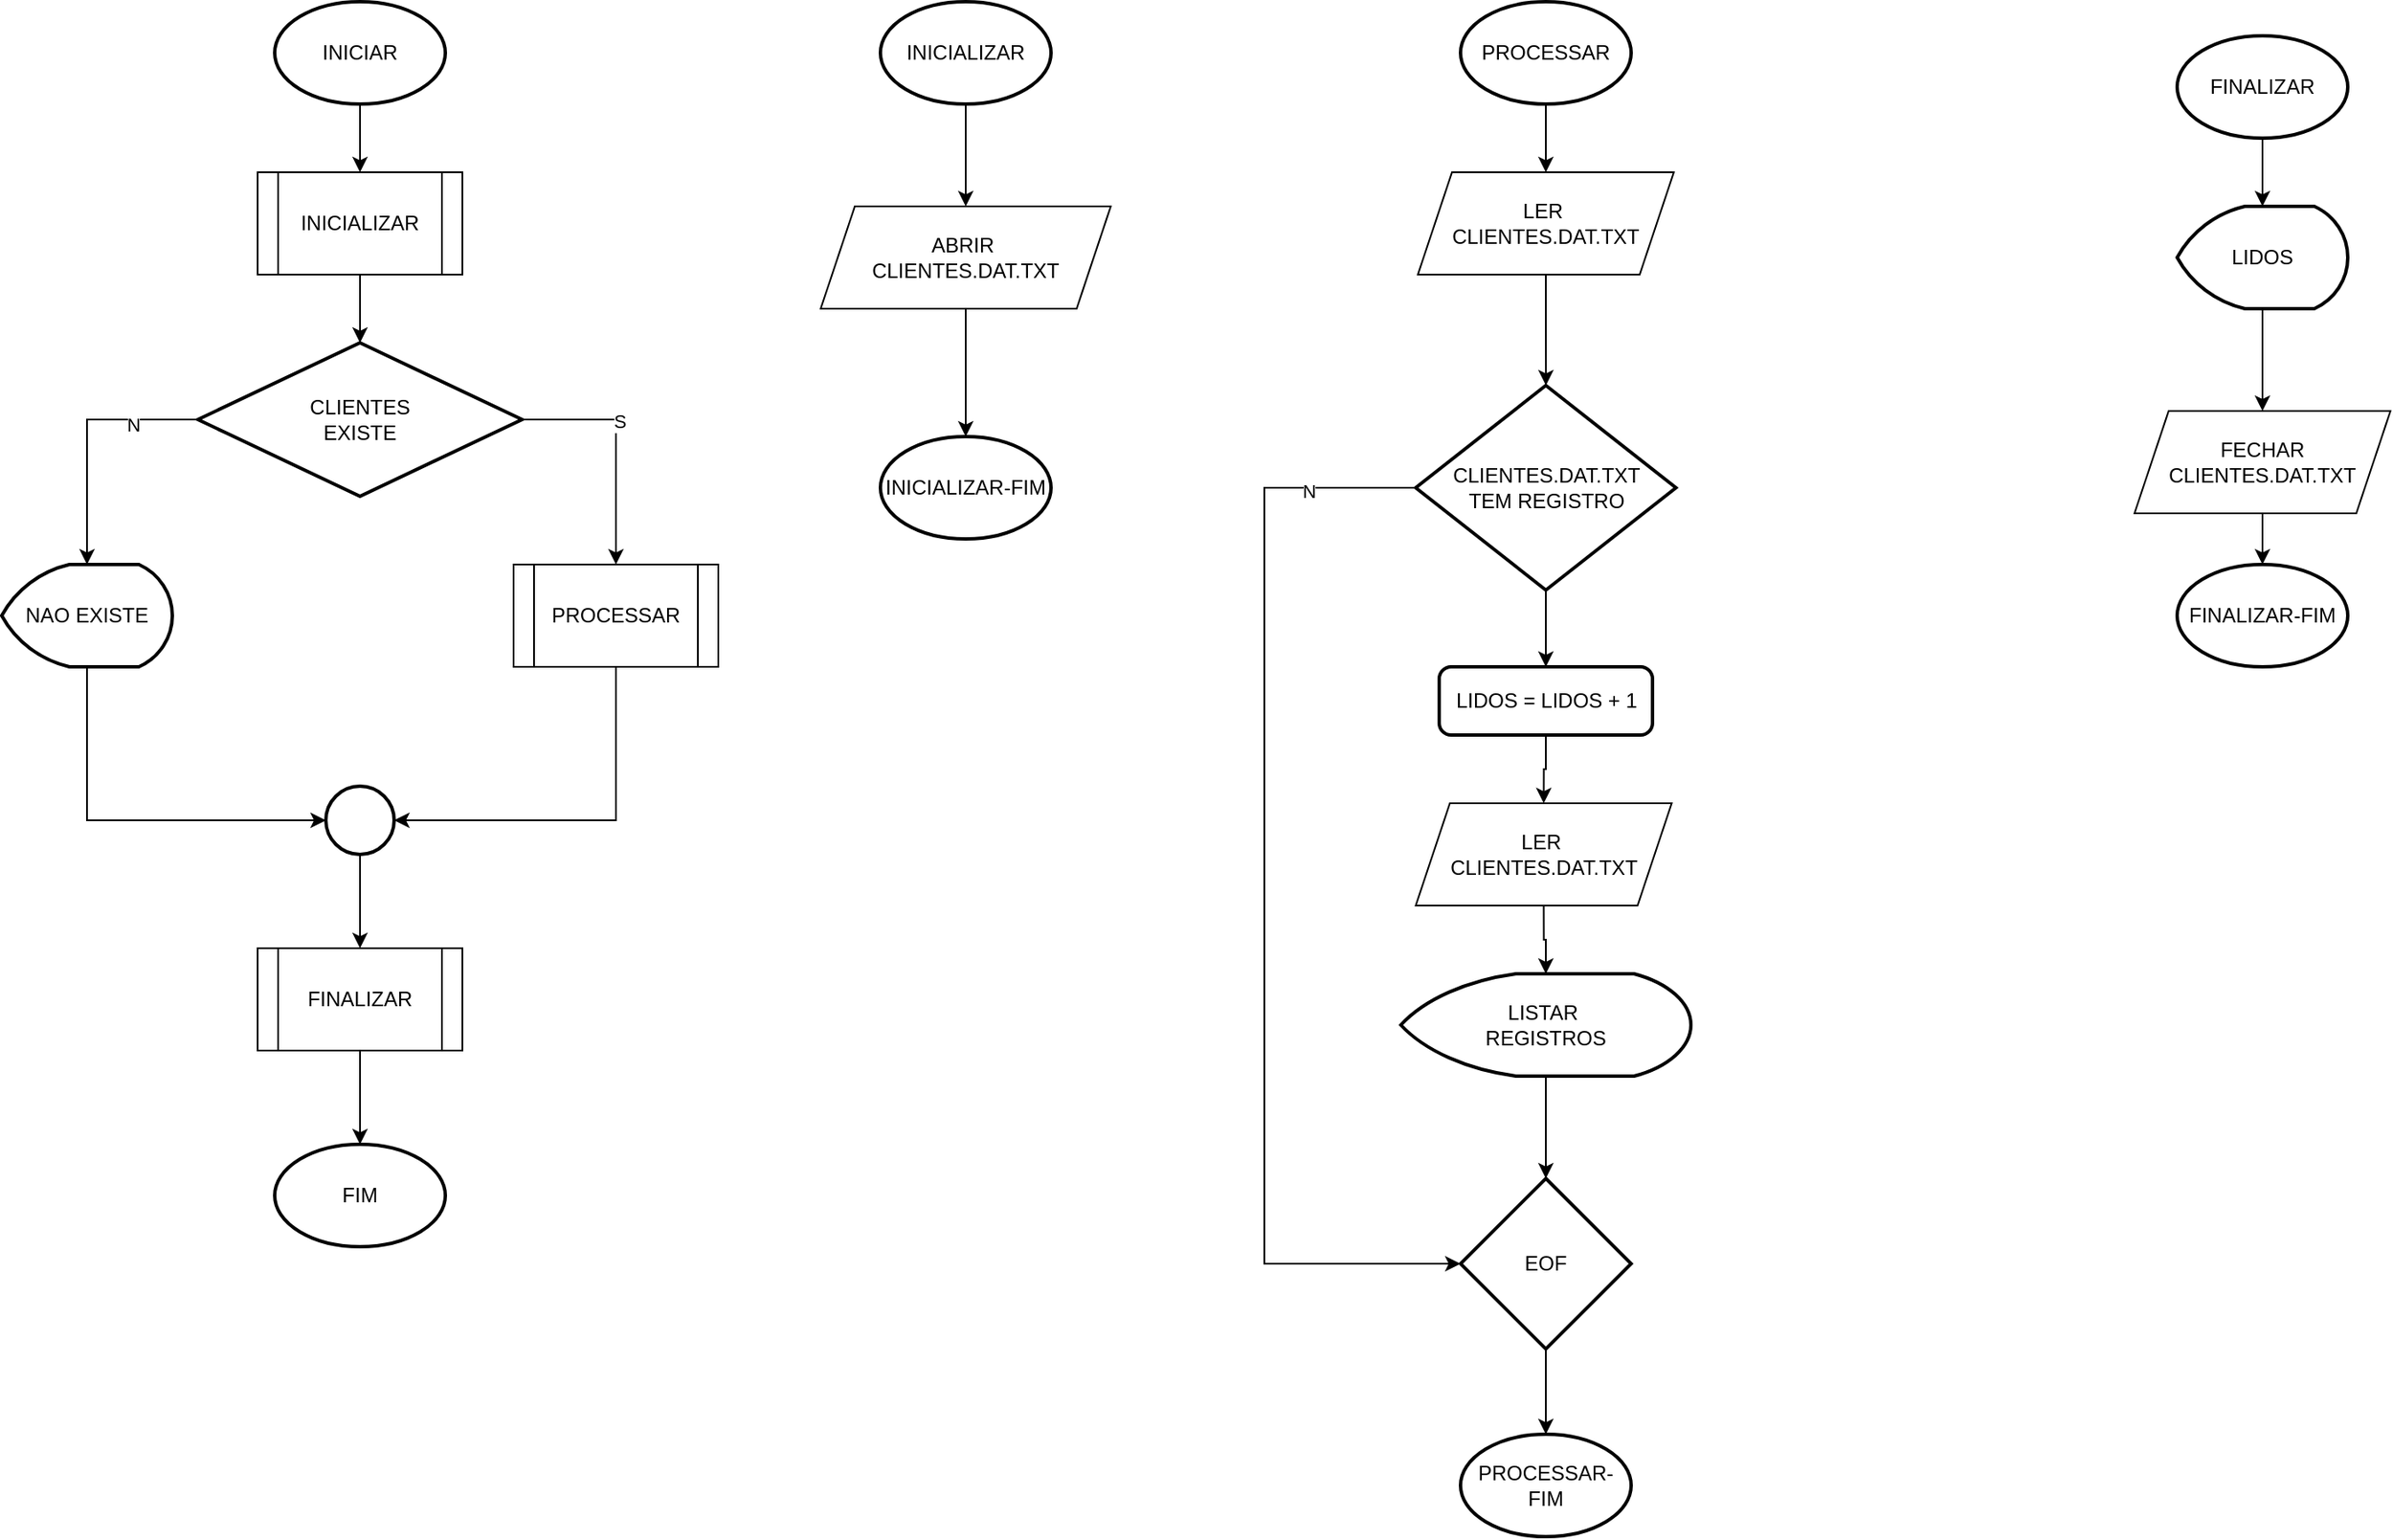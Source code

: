 <mxfile version="24.5.3" type="device">
  <diagram name="Página-1" id="zzv6fzZTe9NkLshAfai-">
    <mxGraphModel dx="1877" dy="629" grid="1" gridSize="10" guides="1" tooltips="1" connect="1" arrows="1" fold="1" page="1" pageScale="1" pageWidth="827" pageHeight="1169" math="0" shadow="0">
      <root>
        <mxCell id="0" />
        <mxCell id="1" parent="0" />
        <mxCell id="6Ew-uP8JwMy9HJ4vPiZl-47" value="" style="edgeStyle=orthogonalEdgeStyle;rounded=0;orthogonalLoop=1;jettySize=auto;html=1;" parent="1" source="6Ew-uP8JwMy9HJ4vPiZl-48" target="6Ew-uP8JwMy9HJ4vPiZl-54" edge="1">
          <mxGeometry relative="1" as="geometry" />
        </mxCell>
        <mxCell id="6Ew-uP8JwMy9HJ4vPiZl-48" value="INICIAR" style="strokeWidth=2;html=1;shape=mxgraph.flowchart.start_1;whiteSpace=wrap;" parent="1" vertex="1">
          <mxGeometry x="40" y="30" width="100" height="60" as="geometry" />
        </mxCell>
        <mxCell id="6Ew-uP8JwMy9HJ4vPiZl-50" value="PROCESSAR" style="shape=process;whiteSpace=wrap;html=1;backgroundOutline=1;" parent="1" vertex="1">
          <mxGeometry x="180" y="360" width="120" height="60" as="geometry" />
        </mxCell>
        <mxCell id="6Ew-uP8JwMy9HJ4vPiZl-51" value="" style="edgeStyle=orthogonalEdgeStyle;rounded=0;orthogonalLoop=1;jettySize=auto;html=1;" parent="1" source="6Ew-uP8JwMy9HJ4vPiZl-52" target="6Ew-uP8JwMy9HJ4vPiZl-55" edge="1">
          <mxGeometry relative="1" as="geometry" />
        </mxCell>
        <mxCell id="6Ew-uP8JwMy9HJ4vPiZl-52" value="FINALIZAR" style="shape=process;whiteSpace=wrap;html=1;backgroundOutline=1;" parent="1" vertex="1">
          <mxGeometry x="30" y="585" width="120" height="60" as="geometry" />
        </mxCell>
        <mxCell id="7PRctnTB9aXyz7KA4g1B-3" value="" style="edgeStyle=orthogonalEdgeStyle;rounded=0;orthogonalLoop=1;jettySize=auto;html=1;" edge="1" parent="1" source="6Ew-uP8JwMy9HJ4vPiZl-54" target="6Ew-uP8JwMy9HJ4vPiZl-64">
          <mxGeometry relative="1" as="geometry" />
        </mxCell>
        <mxCell id="6Ew-uP8JwMy9HJ4vPiZl-54" value="INICIALIZAR" style="shape=process;whiteSpace=wrap;html=1;backgroundOutline=1;" parent="1" vertex="1">
          <mxGeometry x="30" y="130" width="120" height="60" as="geometry" />
        </mxCell>
        <mxCell id="6Ew-uP8JwMy9HJ4vPiZl-55" value="FIM" style="strokeWidth=2;html=1;shape=mxgraph.flowchart.start_1;whiteSpace=wrap;" parent="1" vertex="1">
          <mxGeometry x="40" y="700" width="100" height="60" as="geometry" />
        </mxCell>
        <mxCell id="6Ew-uP8JwMy9HJ4vPiZl-56" value="" style="edgeStyle=orthogonalEdgeStyle;rounded=0;orthogonalLoop=1;jettySize=auto;html=1;" parent="1" source="6Ew-uP8JwMy9HJ4vPiZl-57" target="6Ew-uP8JwMy9HJ4vPiZl-59" edge="1">
          <mxGeometry relative="1" as="geometry" />
        </mxCell>
        <mxCell id="6Ew-uP8JwMy9HJ4vPiZl-57" value="INICIALIZAR" style="strokeWidth=2;html=1;shape=mxgraph.flowchart.start_1;whiteSpace=wrap;" parent="1" vertex="1">
          <mxGeometry x="395" y="30" width="100" height="60" as="geometry" />
        </mxCell>
        <mxCell id="6Ew-uP8JwMy9HJ4vPiZl-58" value="INICIALIZAR-FIM" style="strokeWidth=2;html=1;shape=mxgraph.flowchart.start_1;whiteSpace=wrap;" parent="1" vertex="1">
          <mxGeometry x="395" y="285" width="100" height="60" as="geometry" />
        </mxCell>
        <mxCell id="6Ew-uP8JwMy9HJ4vPiZl-59" value="ABRIR&amp;nbsp;&lt;br&gt;CLIENTES.DAT.TXT" style="shape=parallelogram;perimeter=parallelogramPerimeter;whiteSpace=wrap;html=1;fixedSize=1;" parent="1" vertex="1">
          <mxGeometry x="360" y="150" width="170" height="60" as="geometry" />
        </mxCell>
        <mxCell id="7PRctnTB9aXyz7KA4g1B-4" value="" style="edgeStyle=orthogonalEdgeStyle;rounded=0;orthogonalLoop=1;jettySize=auto;html=1;" edge="1" parent="1" source="6Ew-uP8JwMy9HJ4vPiZl-64" target="6Ew-uP8JwMy9HJ4vPiZl-50">
          <mxGeometry relative="1" as="geometry">
            <Array as="points">
              <mxPoint x="240" y="275" />
            </Array>
          </mxGeometry>
        </mxCell>
        <mxCell id="7PRctnTB9aXyz7KA4g1B-5" value="S" style="edgeLabel;html=1;align=center;verticalAlign=middle;resizable=0;points=[];" vertex="1" connectable="0" parent="7PRctnTB9aXyz7KA4g1B-4">
          <mxGeometry x="-0.2" y="2" relative="1" as="geometry">
            <mxPoint as="offset" />
          </mxGeometry>
        </mxCell>
        <mxCell id="6Ew-uP8JwMy9HJ4vPiZl-64" value="CLIENTES&lt;div&gt;EXISTE&lt;/div&gt;" style="strokeWidth=2;html=1;shape=mxgraph.flowchart.decision;whiteSpace=wrap;" parent="1" vertex="1">
          <mxGeometry x="-5" y="230" width="190" height="90" as="geometry" />
        </mxCell>
        <mxCell id="6Ew-uP8JwMy9HJ4vPiZl-70" value="" style="edgeStyle=orthogonalEdgeStyle;rounded=0;orthogonalLoop=1;jettySize=auto;html=1;" parent="1" source="6Ew-uP8JwMy9HJ4vPiZl-71" target="6Ew-uP8JwMy9HJ4vPiZl-73" edge="1">
          <mxGeometry relative="1" as="geometry" />
        </mxCell>
        <mxCell id="6Ew-uP8JwMy9HJ4vPiZl-71" value="PROCESSAR" style="strokeWidth=2;html=1;shape=mxgraph.flowchart.start_1;whiteSpace=wrap;" parent="1" vertex="1">
          <mxGeometry x="735" y="30" width="100" height="60" as="geometry" />
        </mxCell>
        <mxCell id="6Ew-uP8JwMy9HJ4vPiZl-87" value="" style="edgeStyle=orthogonalEdgeStyle;rounded=0;orthogonalLoop=1;jettySize=auto;html=1;" parent="1" source="6Ew-uP8JwMy9HJ4vPiZl-73" target="6Ew-uP8JwMy9HJ4vPiZl-86" edge="1">
          <mxGeometry relative="1" as="geometry" />
        </mxCell>
        <mxCell id="6Ew-uP8JwMy9HJ4vPiZl-73" value="LER&amp;nbsp;&lt;div&gt;CLIENTES.DAT.TXT&lt;/div&gt;" style="shape=parallelogram;perimeter=parallelogramPerimeter;whiteSpace=wrap;html=1;fixedSize=1;" parent="1" vertex="1">
          <mxGeometry x="710" y="130" width="150" height="60" as="geometry" />
        </mxCell>
        <mxCell id="6Ew-uP8JwMy9HJ4vPiZl-75" value="LISTAR&amp;nbsp;&lt;div&gt;REGISTROS&lt;/div&gt;" style="strokeWidth=2;html=1;shape=mxgraph.flowchart.display;whiteSpace=wrap;" parent="1" vertex="1">
          <mxGeometry x="700" y="600" width="170" height="60" as="geometry" />
        </mxCell>
        <mxCell id="6Ew-uP8JwMy9HJ4vPiZl-76" value="PROCESSAR-FIM" style="strokeWidth=2;html=1;shape=mxgraph.flowchart.start_1;whiteSpace=wrap;" parent="1" vertex="1">
          <mxGeometry x="735" y="870" width="100" height="60" as="geometry" />
        </mxCell>
        <mxCell id="7PRctnTB9aXyz7KA4g1B-27" value="" style="edgeStyle=orthogonalEdgeStyle;rounded=0;orthogonalLoop=1;jettySize=auto;html=1;" edge="1" parent="1" source="6Ew-uP8JwMy9HJ4vPiZl-78" target="7PRctnTB9aXyz7KA4g1B-26">
          <mxGeometry relative="1" as="geometry" />
        </mxCell>
        <mxCell id="6Ew-uP8JwMy9HJ4vPiZl-78" value="FINALIZAR" style="strokeWidth=2;html=1;shape=mxgraph.flowchart.start_1;whiteSpace=wrap;" parent="1" vertex="1">
          <mxGeometry x="1155" y="50" width="100" height="60" as="geometry" />
        </mxCell>
        <mxCell id="6Ew-uP8JwMy9HJ4vPiZl-79" value="" style="edgeStyle=orthogonalEdgeStyle;rounded=0;orthogonalLoop=1;jettySize=auto;html=1;" parent="1" source="6Ew-uP8JwMy9HJ4vPiZl-80" target="6Ew-uP8JwMy9HJ4vPiZl-81" edge="1">
          <mxGeometry relative="1" as="geometry" />
        </mxCell>
        <mxCell id="6Ew-uP8JwMy9HJ4vPiZl-80" value="FECHAR&lt;div&gt;CLIENTES.DAT.TXT&lt;/div&gt;" style="shape=parallelogram;perimeter=parallelogramPerimeter;whiteSpace=wrap;html=1;fixedSize=1;" parent="1" vertex="1">
          <mxGeometry x="1130" y="270" width="150" height="60" as="geometry" />
        </mxCell>
        <mxCell id="6Ew-uP8JwMy9HJ4vPiZl-81" value="FINALIZAR-FIM" style="strokeWidth=2;html=1;shape=mxgraph.flowchart.start_1;whiteSpace=wrap;" parent="1" vertex="1">
          <mxGeometry x="1155" y="360" width="100" height="60" as="geometry" />
        </mxCell>
        <mxCell id="6Ew-uP8JwMy9HJ4vPiZl-82" value="NAO EXISTE" style="strokeWidth=2;html=1;shape=mxgraph.flowchart.display;whiteSpace=wrap;" parent="1" vertex="1">
          <mxGeometry x="-120" y="360" width="100" height="60" as="geometry" />
        </mxCell>
        <mxCell id="7PRctnTB9aXyz7KA4g1B-16" style="edgeStyle=orthogonalEdgeStyle;rounded=0;orthogonalLoop=1;jettySize=auto;html=1;exitX=0.5;exitY=1;exitDx=0;exitDy=0;exitPerimeter=0;entryX=0.5;entryY=0;entryDx=0;entryDy=0;" edge="1" parent="1" source="6Ew-uP8JwMy9HJ4vPiZl-86" target="7PRctnTB9aXyz7KA4g1B-19">
          <mxGeometry relative="1" as="geometry">
            <mxPoint x="783.75" y="410" as="targetPoint" />
          </mxGeometry>
        </mxCell>
        <mxCell id="6Ew-uP8JwMy9HJ4vPiZl-86" value="CLIENTES.DAT.TXT&lt;div&gt;TEM REGISTRO&lt;/div&gt;" style="strokeWidth=2;html=1;shape=mxgraph.flowchart.decision;whiteSpace=wrap;" parent="1" vertex="1">
          <mxGeometry x="708.75" y="255" width="152.5" height="120" as="geometry" />
        </mxCell>
        <mxCell id="6Ew-uP8JwMy9HJ4vPiZl-90" value="LER&amp;nbsp;&lt;div&gt;CLIENTES.DAT.TXT&lt;/div&gt;" style="shape=parallelogram;perimeter=parallelogramPerimeter;whiteSpace=wrap;html=1;fixedSize=1;" parent="1" vertex="1">
          <mxGeometry x="708.75" y="500" width="150" height="60" as="geometry" />
        </mxCell>
        <mxCell id="6Ew-uP8JwMy9HJ4vPiZl-94" style="edgeStyle=orthogonalEdgeStyle;rounded=0;orthogonalLoop=1;jettySize=auto;html=1;exitX=0.5;exitY=1;exitDx=0;exitDy=0;entryX=0.5;entryY=0;entryDx=0;entryDy=0;entryPerimeter=0;" parent="1" source="6Ew-uP8JwMy9HJ4vPiZl-90" target="6Ew-uP8JwMy9HJ4vPiZl-75" edge="1">
          <mxGeometry relative="1" as="geometry" />
        </mxCell>
        <mxCell id="6Ew-uP8JwMy9HJ4vPiZl-96" value="EOF" style="strokeWidth=2;html=1;shape=mxgraph.flowchart.decision;whiteSpace=wrap;" parent="1" vertex="1">
          <mxGeometry x="735" y="720" width="100" height="100" as="geometry" />
        </mxCell>
        <mxCell id="6Ew-uP8JwMy9HJ4vPiZl-97" style="edgeStyle=orthogonalEdgeStyle;rounded=0;orthogonalLoop=1;jettySize=auto;html=1;exitX=0.5;exitY=1;exitDx=0;exitDy=0;exitPerimeter=0;entryX=0.5;entryY=0;entryDx=0;entryDy=0;entryPerimeter=0;" parent="1" source="6Ew-uP8JwMy9HJ4vPiZl-75" target="6Ew-uP8JwMy9HJ4vPiZl-96" edge="1">
          <mxGeometry relative="1" as="geometry" />
        </mxCell>
        <mxCell id="7PRctnTB9aXyz7KA4g1B-9" style="edgeStyle=orthogonalEdgeStyle;rounded=0;orthogonalLoop=1;jettySize=auto;html=1;exitX=0.5;exitY=1;exitDx=0;exitDy=0;exitPerimeter=0;entryX=0.5;entryY=0;entryDx=0;entryDy=0;" edge="1" parent="1" source="7PRctnTB9aXyz7KA4g1B-6" target="6Ew-uP8JwMy9HJ4vPiZl-52">
          <mxGeometry relative="1" as="geometry" />
        </mxCell>
        <mxCell id="7PRctnTB9aXyz7KA4g1B-6" value="" style="strokeWidth=2;html=1;shape=mxgraph.flowchart.start_2;whiteSpace=wrap;" vertex="1" parent="1">
          <mxGeometry x="70" y="490" width="40" height="40" as="geometry" />
        </mxCell>
        <mxCell id="7PRctnTB9aXyz7KA4g1B-10" style="edgeStyle=orthogonalEdgeStyle;rounded=0;orthogonalLoop=1;jettySize=auto;html=1;exitX=0;exitY=0.5;exitDx=0;exitDy=0;exitPerimeter=0;entryX=0.5;entryY=0;entryDx=0;entryDy=0;entryPerimeter=0;" edge="1" parent="1" source="6Ew-uP8JwMy9HJ4vPiZl-64" target="6Ew-uP8JwMy9HJ4vPiZl-82">
          <mxGeometry relative="1" as="geometry" />
        </mxCell>
        <mxCell id="7PRctnTB9aXyz7KA4g1B-12" value="N" style="edgeLabel;html=1;align=center;verticalAlign=middle;resizable=0;points=[];" vertex="1" connectable="0" parent="7PRctnTB9aXyz7KA4g1B-10">
          <mxGeometry x="-0.492" y="3" relative="1" as="geometry">
            <mxPoint as="offset" />
          </mxGeometry>
        </mxCell>
        <mxCell id="7PRctnTB9aXyz7KA4g1B-11" style="edgeStyle=orthogonalEdgeStyle;rounded=0;orthogonalLoop=1;jettySize=auto;html=1;exitX=0.5;exitY=1;exitDx=0;exitDy=0;exitPerimeter=0;entryX=0;entryY=0.5;entryDx=0;entryDy=0;entryPerimeter=0;" edge="1" parent="1" source="6Ew-uP8JwMy9HJ4vPiZl-82" target="7PRctnTB9aXyz7KA4g1B-6">
          <mxGeometry relative="1" as="geometry" />
        </mxCell>
        <mxCell id="7PRctnTB9aXyz7KA4g1B-13" style="edgeStyle=orthogonalEdgeStyle;rounded=0;orthogonalLoop=1;jettySize=auto;html=1;exitX=0.5;exitY=1;exitDx=0;exitDy=0;entryX=1;entryY=0.5;entryDx=0;entryDy=0;entryPerimeter=0;" edge="1" parent="1" source="6Ew-uP8JwMy9HJ4vPiZl-50" target="7PRctnTB9aXyz7KA4g1B-6">
          <mxGeometry relative="1" as="geometry" />
        </mxCell>
        <mxCell id="7PRctnTB9aXyz7KA4g1B-14" style="edgeStyle=orthogonalEdgeStyle;rounded=0;orthogonalLoop=1;jettySize=auto;html=1;exitX=0.5;exitY=1;exitDx=0;exitDy=0;entryX=0.5;entryY=0;entryDx=0;entryDy=0;entryPerimeter=0;" edge="1" parent="1" source="6Ew-uP8JwMy9HJ4vPiZl-59" target="6Ew-uP8JwMy9HJ4vPiZl-58">
          <mxGeometry relative="1" as="geometry" />
        </mxCell>
        <mxCell id="7PRctnTB9aXyz7KA4g1B-17" style="edgeStyle=orthogonalEdgeStyle;rounded=0;orthogonalLoop=1;jettySize=auto;html=1;entryX=0.5;entryY=0;entryDx=0;entryDy=0;exitX=0.5;exitY=1;exitDx=0;exitDy=0;" edge="1" parent="1" source="7PRctnTB9aXyz7KA4g1B-19" target="6Ew-uP8JwMy9HJ4vPiZl-90">
          <mxGeometry relative="1" as="geometry">
            <mxPoint x="783.8" y="470" as="sourcePoint" />
          </mxGeometry>
        </mxCell>
        <mxCell id="7PRctnTB9aXyz7KA4g1B-18" style="edgeStyle=orthogonalEdgeStyle;rounded=0;orthogonalLoop=1;jettySize=auto;html=1;exitX=0;exitY=0.5;exitDx=0;exitDy=0;exitPerimeter=0;entryX=0;entryY=0.5;entryDx=0;entryDy=0;entryPerimeter=0;" edge="1" parent="1" source="6Ew-uP8JwMy9HJ4vPiZl-86" target="6Ew-uP8JwMy9HJ4vPiZl-96">
          <mxGeometry relative="1" as="geometry">
            <Array as="points">
              <mxPoint x="620" y="315" />
              <mxPoint x="620" y="770" />
            </Array>
          </mxGeometry>
        </mxCell>
        <mxCell id="7PRctnTB9aXyz7KA4g1B-29" value="N" style="edgeLabel;html=1;align=center;verticalAlign=middle;resizable=0;points=[];" vertex="1" connectable="0" parent="7PRctnTB9aXyz7KA4g1B-18">
          <mxGeometry x="-0.808" y="2" relative="1" as="geometry">
            <mxPoint as="offset" />
          </mxGeometry>
        </mxCell>
        <mxCell id="7PRctnTB9aXyz7KA4g1B-19" value="LIDOS = LIDOS + 1" style="rounded=1;whiteSpace=wrap;html=1;absoluteArcSize=1;arcSize=14;strokeWidth=2;" vertex="1" parent="1">
          <mxGeometry x="722.5" y="420" width="125" height="40" as="geometry" />
        </mxCell>
        <mxCell id="7PRctnTB9aXyz7KA4g1B-25" style="edgeStyle=orthogonalEdgeStyle;rounded=0;orthogonalLoop=1;jettySize=auto;html=1;exitX=0.5;exitY=1;exitDx=0;exitDy=0;exitPerimeter=0;entryX=0.5;entryY=0;entryDx=0;entryDy=0;entryPerimeter=0;" edge="1" parent="1" source="6Ew-uP8JwMy9HJ4vPiZl-96" target="6Ew-uP8JwMy9HJ4vPiZl-76">
          <mxGeometry relative="1" as="geometry" />
        </mxCell>
        <mxCell id="7PRctnTB9aXyz7KA4g1B-28" value="" style="edgeStyle=orthogonalEdgeStyle;rounded=0;orthogonalLoop=1;jettySize=auto;html=1;" edge="1" parent="1" source="7PRctnTB9aXyz7KA4g1B-26" target="6Ew-uP8JwMy9HJ4vPiZl-80">
          <mxGeometry relative="1" as="geometry" />
        </mxCell>
        <mxCell id="7PRctnTB9aXyz7KA4g1B-26" value="LIDOS" style="strokeWidth=2;html=1;shape=mxgraph.flowchart.display;whiteSpace=wrap;" vertex="1" parent="1">
          <mxGeometry x="1155" y="150" width="100" height="60" as="geometry" />
        </mxCell>
      </root>
    </mxGraphModel>
  </diagram>
</mxfile>
